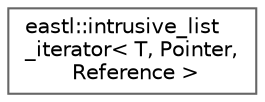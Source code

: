 digraph "类继承关系图"
{
 // LATEX_PDF_SIZE
  bgcolor="transparent";
  edge [fontname=Helvetica,fontsize=10,labelfontname=Helvetica,labelfontsize=10];
  node [fontname=Helvetica,fontsize=10,shape=box,height=0.2,width=0.4];
  rankdir="LR";
  Node0 [id="Node000000",label="eastl::intrusive_list\l_iterator\< T, Pointer,\l Reference \>",height=0.2,width=0.4,color="grey40", fillcolor="white", style="filled",URL="$classeastl_1_1intrusive__list__iterator.html",tooltip=" "];
}
